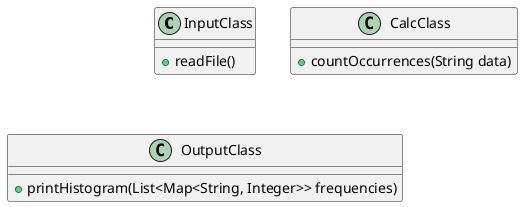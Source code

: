 @startuml

class InputClass {
  +readFile()
}

class CalcClass {
  +countOccurrences(String data)
}


class OutputClass {
  +printHistogram(List<Map<String, Integer>> frequencies)
}

@enduml